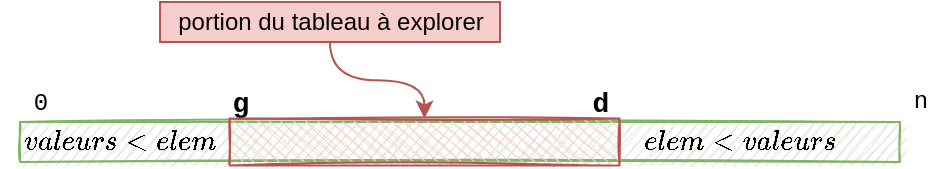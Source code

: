 <mxfile scale="4" border="0">
    <diagram id="zcjRhHv8CTLXdRoGBuVu" name="Page-1">
        <mxGraphModel dx="521" dy="506" grid="1" gridSize="10" guides="1" tooltips="1" connect="1" arrows="1" fold="1" page="1" pageScale="1" pageWidth="583" pageHeight="827" math="1" shadow="0">
            <root>
                <mxCell id="0"/>
                <mxCell id="1" parent="0"/>
                <mxCell id="2" value="" style="whiteSpace=wrap;html=1;fillColor=#d5e8d4;strokeColor=#82b366;sketch=1;" parent="1" vertex="1">
                    <mxGeometry x="80" y="80" width="440" height="20" as="geometry"/>
                </mxCell>
                <mxCell id="3" value="&lt;font face=&quot;Courier New&quot;&gt;0&lt;/font&gt;" style="text;html=1;align=center;verticalAlign=middle;resizable=0;points=[];autosize=1;strokeColor=none;fillColor=none;sketch=1;" parent="1" vertex="1">
                    <mxGeometry x="80" y="60" width="20" height="20" as="geometry"/>
                </mxCell>
                <mxCell id="4" value="n" style="text;html=1;align=center;verticalAlign=middle;resizable=0;points=[];autosize=1;strokeColor=none;fillColor=none;fontFamily=Courier New;sketch=1;" parent="1" vertex="1">
                    <mxGeometry x="520" y="60" width="20" height="20" as="geometry"/>
                </mxCell>
                <mxCell id="6" value="&lt;font face=&quot;Courier New&quot; style=&quot;font-size: 14px;&quot;&gt;g&lt;/font&gt;" style="text;html=1;align=center;verticalAlign=middle;resizable=0;points=[];autosize=1;strokeColor=none;fillColor=none;sketch=1;fontStyle=1;fontSize=14;" parent="1" vertex="1">
                    <mxGeometry x="180" y="60" width="20" height="20" as="geometry"/>
                </mxCell>
                <mxCell id="7" value="&lt;font face=&quot;Courier New&quot; style=&quot;font-size: 14px;&quot;&gt;d&lt;/font&gt;" style="text;html=1;align=center;verticalAlign=middle;resizable=0;points=[];autosize=1;strokeColor=none;fillColor=none;sketch=1;fontStyle=1;fontSize=14;" parent="1" vertex="1">
                    <mxGeometry x="360" y="60" width="20" height="20" as="geometry"/>
                </mxCell>
                <mxCell id="8" value="" style="whiteSpace=wrap;html=1;fontFamily=Courier New;sketch=1;fillColor=#f8cecc;strokeColor=#b85450;rotation=90;" parent="1" vertex="1">
                    <mxGeometry x="270.5" y="-7.5" width="23.5" height="195" as="geometry"/>
                </mxCell>
                <mxCell id="9" value="$$valeurs &amp;lt; elem$$" style="text;html=1;align=center;verticalAlign=middle;resizable=0;points=[];autosize=1;strokeColor=none;fillColor=none;fontFamily=Helvetica;sketch=1;" parent="1" vertex="1">
                    <mxGeometry x="70" y="80" width="120" height="20" as="geometry"/>
                </mxCell>
                <mxCell id="10" value="$$elem &amp;lt; valeurs$$" style="text;html=1;align=center;verticalAlign=middle;resizable=0;points=[];autosize=1;strokeColor=none;fillColor=none;fontFamily=Helvetica;sketch=1;" parent="1" vertex="1">
                    <mxGeometry x="380" y="80" width="120" height="20" as="geometry"/>
                </mxCell>
                <mxCell id="21" style="edgeStyle=orthogonalEdgeStyle;html=1;curved=1;fillColor=#f8cecc;strokeColor=#b85450;" parent="1" source="20" target="8" edge="1">
                    <mxGeometry relative="1" as="geometry"/>
                </mxCell>
                <mxCell id="20" value="portion du tableau à explorer" style="text;html=1;align=center;verticalAlign=middle;resizable=0;points=[];autosize=1;strokeColor=#b85450;fillColor=#f8cecc;fontFamily=Helvetica;" parent="1" vertex="1">
                    <mxGeometry x="150" y="20" width="170" height="20" as="geometry"/>
                </mxCell>
            </root>
        </mxGraphModel>
    </diagram>
</mxfile>
